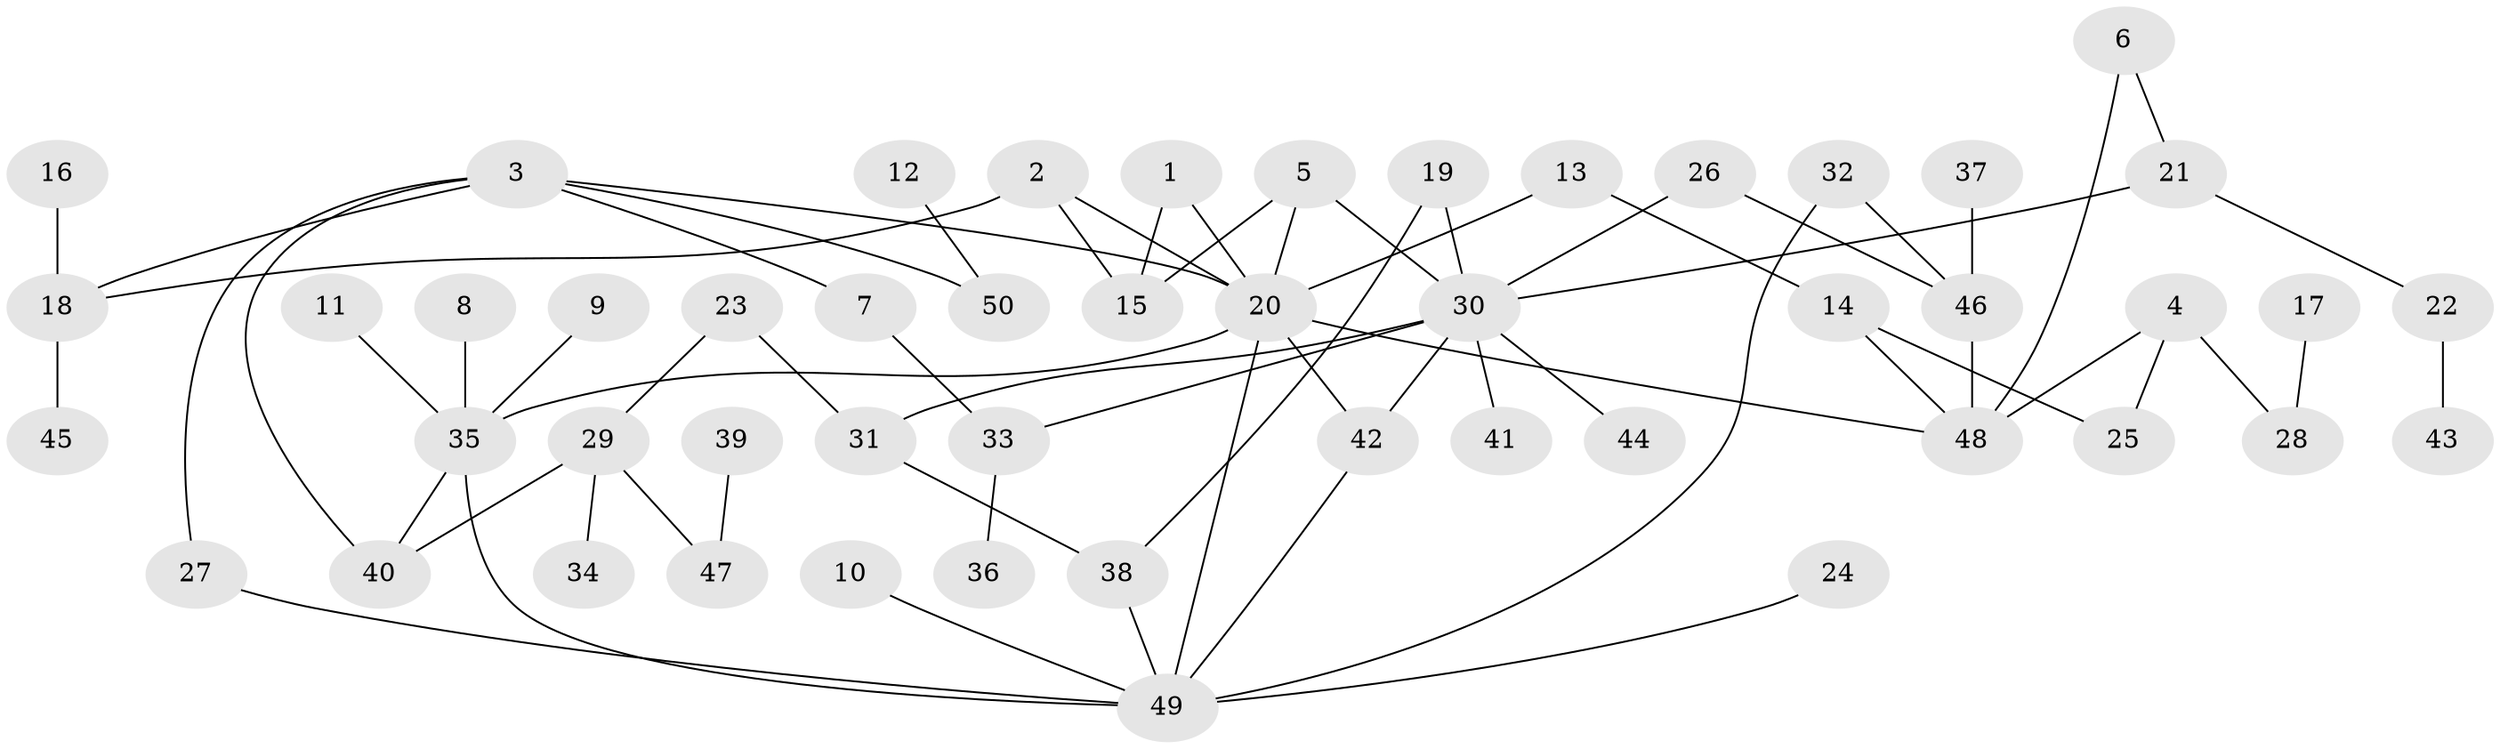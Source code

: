 // original degree distribution, {10: 0.01, 2: 0.35, 5: 0.04, 6: 0.02, 3: 0.25, 7: 0.01, 8: 0.01, 4: 0.01, 1: 0.3}
// Generated by graph-tools (version 1.1) at 2025/49/03/09/25 03:49:21]
// undirected, 50 vertices, 66 edges
graph export_dot {
graph [start="1"]
  node [color=gray90,style=filled];
  1;
  2;
  3;
  4;
  5;
  6;
  7;
  8;
  9;
  10;
  11;
  12;
  13;
  14;
  15;
  16;
  17;
  18;
  19;
  20;
  21;
  22;
  23;
  24;
  25;
  26;
  27;
  28;
  29;
  30;
  31;
  32;
  33;
  34;
  35;
  36;
  37;
  38;
  39;
  40;
  41;
  42;
  43;
  44;
  45;
  46;
  47;
  48;
  49;
  50;
  1 -- 15 [weight=1.0];
  1 -- 20 [weight=1.0];
  2 -- 15 [weight=1.0];
  2 -- 18 [weight=1.0];
  2 -- 20 [weight=1.0];
  3 -- 7 [weight=1.0];
  3 -- 18 [weight=1.0];
  3 -- 20 [weight=1.0];
  3 -- 27 [weight=1.0];
  3 -- 40 [weight=1.0];
  3 -- 50 [weight=1.0];
  4 -- 25 [weight=1.0];
  4 -- 28 [weight=1.0];
  4 -- 48 [weight=1.0];
  5 -- 15 [weight=1.0];
  5 -- 20 [weight=1.0];
  5 -- 30 [weight=1.0];
  6 -- 21 [weight=1.0];
  6 -- 48 [weight=1.0];
  7 -- 33 [weight=1.0];
  8 -- 35 [weight=1.0];
  9 -- 35 [weight=1.0];
  10 -- 49 [weight=1.0];
  11 -- 35 [weight=1.0];
  12 -- 50 [weight=1.0];
  13 -- 14 [weight=1.0];
  13 -- 20 [weight=1.0];
  14 -- 25 [weight=1.0];
  14 -- 48 [weight=1.0];
  16 -- 18 [weight=1.0];
  17 -- 28 [weight=1.0];
  18 -- 45 [weight=1.0];
  19 -- 30 [weight=1.0];
  19 -- 38 [weight=1.0];
  20 -- 35 [weight=1.0];
  20 -- 42 [weight=1.0];
  20 -- 48 [weight=1.0];
  20 -- 49 [weight=1.0];
  21 -- 22 [weight=1.0];
  21 -- 30 [weight=1.0];
  22 -- 43 [weight=1.0];
  23 -- 29 [weight=1.0];
  23 -- 31 [weight=1.0];
  24 -- 49 [weight=1.0];
  26 -- 30 [weight=1.0];
  26 -- 46 [weight=1.0];
  27 -- 49 [weight=1.0];
  29 -- 34 [weight=1.0];
  29 -- 40 [weight=1.0];
  29 -- 47 [weight=1.0];
  30 -- 31 [weight=1.0];
  30 -- 33 [weight=1.0];
  30 -- 41 [weight=1.0];
  30 -- 42 [weight=1.0];
  30 -- 44 [weight=1.0];
  31 -- 38 [weight=1.0];
  32 -- 46 [weight=1.0];
  32 -- 49 [weight=1.0];
  33 -- 36 [weight=1.0];
  35 -- 40 [weight=1.0];
  35 -- 49 [weight=1.0];
  37 -- 46 [weight=1.0];
  38 -- 49 [weight=1.0];
  39 -- 47 [weight=1.0];
  42 -- 49 [weight=1.0];
  46 -- 48 [weight=1.0];
}
